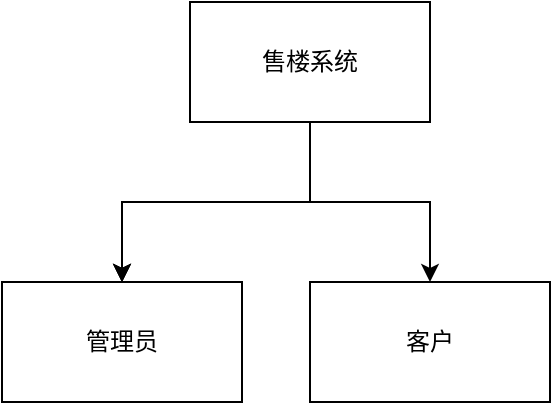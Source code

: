 <mxfile version="20.6.2" type="github">
  <diagram id="i2ouLhWRbfOoS8nrUVSH" name="第 1 页">
    <mxGraphModel dx="1018" dy="546" grid="1" gridSize="10" guides="1" tooltips="1" connect="1" arrows="1" fold="1" page="1" pageScale="1" pageWidth="827" pageHeight="1169" math="0" shadow="0">
      <root>
        <mxCell id="0" />
        <mxCell id="1" parent="0" />
        <mxCell id="ZDacxSfY3c3tZTAQIVvS-4" value="" style="edgeStyle=orthogonalEdgeStyle;rounded=0;orthogonalLoop=1;jettySize=auto;html=1;" edge="1" parent="1" source="ZDacxSfY3c3tZTAQIVvS-1" target="ZDacxSfY3c3tZTAQIVvS-3">
          <mxGeometry relative="1" as="geometry" />
        </mxCell>
        <mxCell id="ZDacxSfY3c3tZTAQIVvS-5" value="" style="edgeStyle=orthogonalEdgeStyle;rounded=0;orthogonalLoop=1;jettySize=auto;html=1;" edge="1" parent="1" source="ZDacxSfY3c3tZTAQIVvS-1" target="ZDacxSfY3c3tZTAQIVvS-3">
          <mxGeometry relative="1" as="geometry" />
        </mxCell>
        <mxCell id="ZDacxSfY3c3tZTAQIVvS-6" value="" style="edgeStyle=orthogonalEdgeStyle;rounded=0;orthogonalLoop=1;jettySize=auto;html=1;" edge="1" parent="1" source="ZDacxSfY3c3tZTAQIVvS-1" target="ZDacxSfY3c3tZTAQIVvS-3">
          <mxGeometry relative="1" as="geometry" />
        </mxCell>
        <mxCell id="ZDacxSfY3c3tZTAQIVvS-8" style="edgeStyle=orthogonalEdgeStyle;rounded=0;orthogonalLoop=1;jettySize=auto;html=1;exitX=0.5;exitY=1;exitDx=0;exitDy=0;entryX=0.5;entryY=0;entryDx=0;entryDy=0;" edge="1" parent="1" source="ZDacxSfY3c3tZTAQIVvS-1" target="ZDacxSfY3c3tZTAQIVvS-7">
          <mxGeometry relative="1" as="geometry" />
        </mxCell>
        <mxCell id="ZDacxSfY3c3tZTAQIVvS-1" value="售楼系统" style="rounded=0;whiteSpace=wrap;html=1;" vertex="1" parent="1">
          <mxGeometry x="354" y="70" width="120" height="60" as="geometry" />
        </mxCell>
        <mxCell id="ZDacxSfY3c3tZTAQIVvS-3" value="管理员" style="whiteSpace=wrap;html=1;rounded=0;" vertex="1" parent="1">
          <mxGeometry x="260" y="210" width="120" height="60" as="geometry" />
        </mxCell>
        <mxCell id="ZDacxSfY3c3tZTAQIVvS-7" value="客户" style="whiteSpace=wrap;html=1;rounded=0;" vertex="1" parent="1">
          <mxGeometry x="414" y="210" width="120" height="60" as="geometry" />
        </mxCell>
      </root>
    </mxGraphModel>
  </diagram>
</mxfile>
